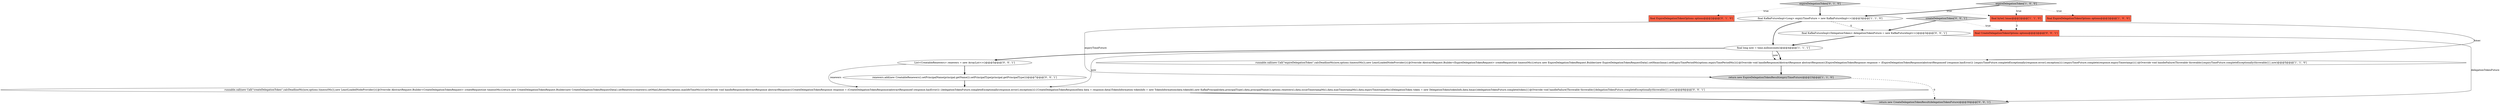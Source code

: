 digraph {
9 [style = filled, label = "renewers.add(new CreatableRenewers().setPrincipalName(principal.getName()).setPrincipalType(principal.getPrincipalType()))@@@7@@@['0', '0', '1']", fillcolor = white, shape = ellipse image = "AAA0AAABBB3BBB"];
11 [style = filled, label = "List<CreatableRenewers> renewers = new ArrayList<>()@@@5@@@['0', '0', '1']", fillcolor = white, shape = ellipse image = "AAA0AAABBB3BBB"];
12 [style = filled, label = "return new CreateDelegationTokenResult(delegationTokenFuture)@@@30@@@['0', '0', '1']", fillcolor = lightgray, shape = ellipse image = "AAA0AAABBB3BBB"];
0 [style = filled, label = "runnable.call(new Call(\"expireDelegationToken\",calcDeadlineMs(now,options.timeoutMs()),new LeastLoadedNodeProvider()){@Override AbstractRequest.Builder<ExpireDelegationTokenRequest> createRequest(int timeoutMs){return new ExpireDelegationTokenRequest.Builder(new ExpireDelegationTokenRequestData().setHmac(hmac).setExpiryTimePeriodMs(options.expiryTimePeriodMs()))}@Override void handleResponse(AbstractResponse abstractResponse){ExpireDelegationTokenResponse response = (ExpireDelegationTokenResponse)abstractResponseif (response.hasError()) {expiryTimeFuture.completeExceptionally(response.error().exception())}{expiryTimeFuture.complete(response.expiryTimestamp())}}@Override void handleFailure(Throwable throwable){expiryTimeFuture.completeExceptionally(throwable)}},now)@@@5@@@['1', '1', '0']", fillcolor = white, shape = ellipse image = "AAA0AAABBB1BBB"];
2 [style = filled, label = "final ExpireDelegationTokenOptions options@@@2@@@['1', '0', '0']", fillcolor = tomato, shape = box image = "AAA0AAABBB1BBB"];
6 [style = filled, label = "final KafkaFutureImpl<Long> expiryTimeFuture = new KafkaFutureImpl<>()@@@3@@@['1', '1', '0']", fillcolor = white, shape = ellipse image = "AAA0AAABBB1BBB"];
7 [style = filled, label = "expireDelegationToken['0', '1', '0']", fillcolor = lightgray, shape = diamond image = "AAA0AAABBB2BBB"];
15 [style = filled, label = "createDelegationToken['0', '0', '1']", fillcolor = lightgray, shape = diamond image = "AAA0AAABBB3BBB"];
8 [style = filled, label = "final ExpireDelegationTokenOptions options@@@2@@@['0', '1', '0']", fillcolor = tomato, shape = box image = "AAA0AAABBB2BBB"];
10 [style = filled, label = "final KafkaFutureImpl<DelegationToken> delegationTokenFuture = new KafkaFutureImpl<>()@@@3@@@['0', '0', '1']", fillcolor = white, shape = ellipse image = "AAA0AAABBB3BBB"];
1 [style = filled, label = "final long now = time.milliseconds()@@@4@@@['1', '1', '1']", fillcolor = white, shape = ellipse image = "AAA0AAABBB1BBB"];
13 [style = filled, label = "runnable.call(new Call(\"createDelegationToken\",calcDeadlineMs(now,options.timeoutMs()),new LeastLoadedNodeProvider()){@Override AbstractRequest.Builder<CreateDelegationTokenRequest> createRequest(int timeoutMs){return new CreateDelegationTokenRequest.Builder(new CreateDelegationTokenRequestData().setRenewers(renewers).setMaxLifetimeMs(options.maxlifeTimeMs()))}@Override void handleResponse(AbstractResponse abstractResponse){CreateDelegationTokenResponse response = (CreateDelegationTokenResponse)abstractResponseif (response.hasError()) {delegationTokenFuture.completeExceptionally(response.error().exception())}{CreateDelegationTokenResponseData data = response.data()TokenInformation tokenInfo = new TokenInformation(data.tokenId(),new KafkaPrincipal(data.principalType(),data.principalName()),options.renewers(),data.issueTimestampMs(),data.maxTimestampMs(),data.expiryTimestampMs())DelegationToken token = new DelegationToken(tokenInfo,data.hmac())delegationTokenFuture.complete(token)}}@Override void handleFailure(Throwable throwable){delegationTokenFuture.completeExceptionally(throwable)}},now)@@@9@@@['0', '0', '1']", fillcolor = white, shape = ellipse image = "AAA0AAABBB3BBB"];
14 [style = filled, label = "final CreateDelegationTokenOptions options@@@2@@@['0', '0', '1']", fillcolor = tomato, shape = box image = "AAA0AAABBB3BBB"];
4 [style = filled, label = "expireDelegationToken['1', '0', '0']", fillcolor = lightgray, shape = diamond image = "AAA0AAABBB1BBB"];
3 [style = filled, label = "final byte(( hmac@@@2@@@['1', '1', '0']", fillcolor = tomato, shape = box image = "AAA0AAABBB1BBB"];
5 [style = filled, label = "return new ExpireDelegationTokenResult(expiryTimeFuture)@@@23@@@['1', '1', '0']", fillcolor = lightgray, shape = ellipse image = "AAA0AAABBB1BBB"];
4->6 [style = bold, label=""];
11->13 [style = solid, label="renewers"];
4->3 [style = dotted, label="true"];
1->0 [style = bold, label=""];
7->8 [style = dotted, label="true"];
9->13 [style = bold, label=""];
7->6 [style = bold, label=""];
11->9 [style = bold, label=""];
3->14 [style = dashed, label="0"];
1->11 [style = bold, label=""];
10->1 [style = bold, label=""];
13->12 [style = bold, label=""];
10->12 [style = solid, label="delegationTokenFuture"];
3->0 [style = solid, label="hmac"];
5->12 [style = dashed, label="0"];
1->0 [style = solid, label="now"];
0->5 [style = bold, label=""];
15->14 [style = dotted, label="true"];
6->10 [style = dashed, label="0"];
6->5 [style = solid, label="expiryTimeFuture"];
1->13 [style = solid, label="now"];
6->1 [style = bold, label=""];
15->10 [style = bold, label=""];
7->3 [style = dotted, label="true"];
4->2 [style = dotted, label="true"];
}
